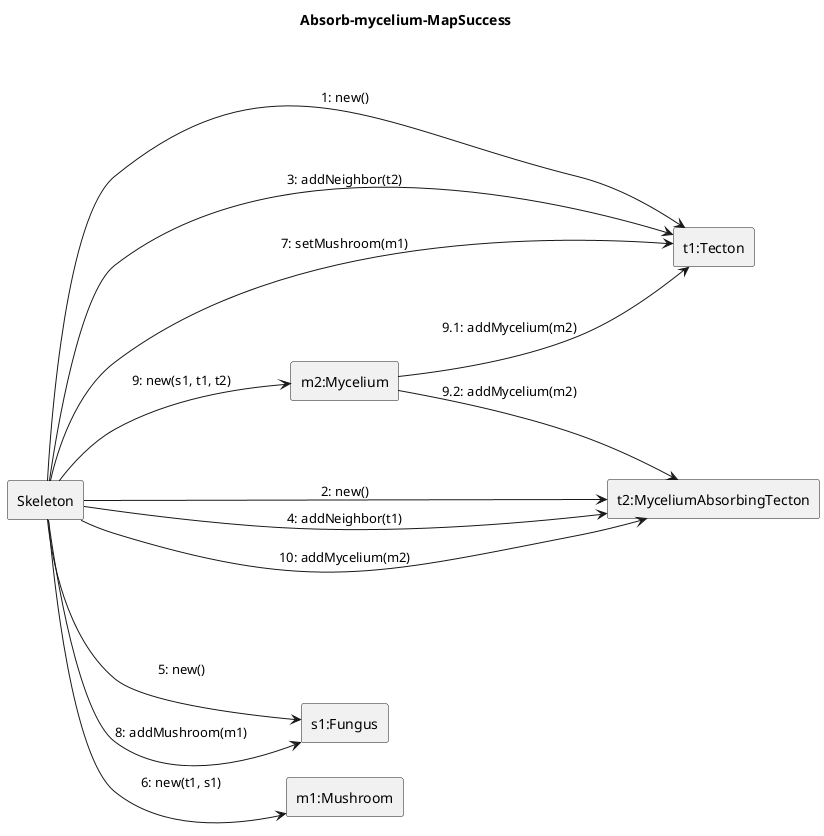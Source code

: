 @startuml Absorb-mycelium/map-success
left to right direction
title Absorb-mycelium-MapSuccess

rectangle Skeleton

rectangle "t1:Tecton" as t1
rectangle "t2:MyceliumAbsorbingTecton" as t2
rectangle "s1:Fungus" as s1
rectangle "m1:Mushroom" as m1
rectangle "m2:Mycelium" as m2

Skeleton --> t1: 1: new()
Skeleton --> t2: 2: new()
Skeleton --> t1: 3: addNeighbor(t2)
Skeleton --> t2: 4: addNeighbor(t1)
Skeleton --> s1 : 5: new()
Skeleton --> m1: 6: new(t1, s1)
Skeleton --> t1 : 7: setMushroom(m1)
Skeleton --> s1: 8: addMushroom(m1)
Skeleton --> m2: 9: new(s1, t1, t2)
m2 --> t1 : 9.1: addMycelium(m2)
m2 --> t2 : 9.2: addMycelium(m2)
Skeleton --> t2: 10: addMycelium(m2)

@enduml